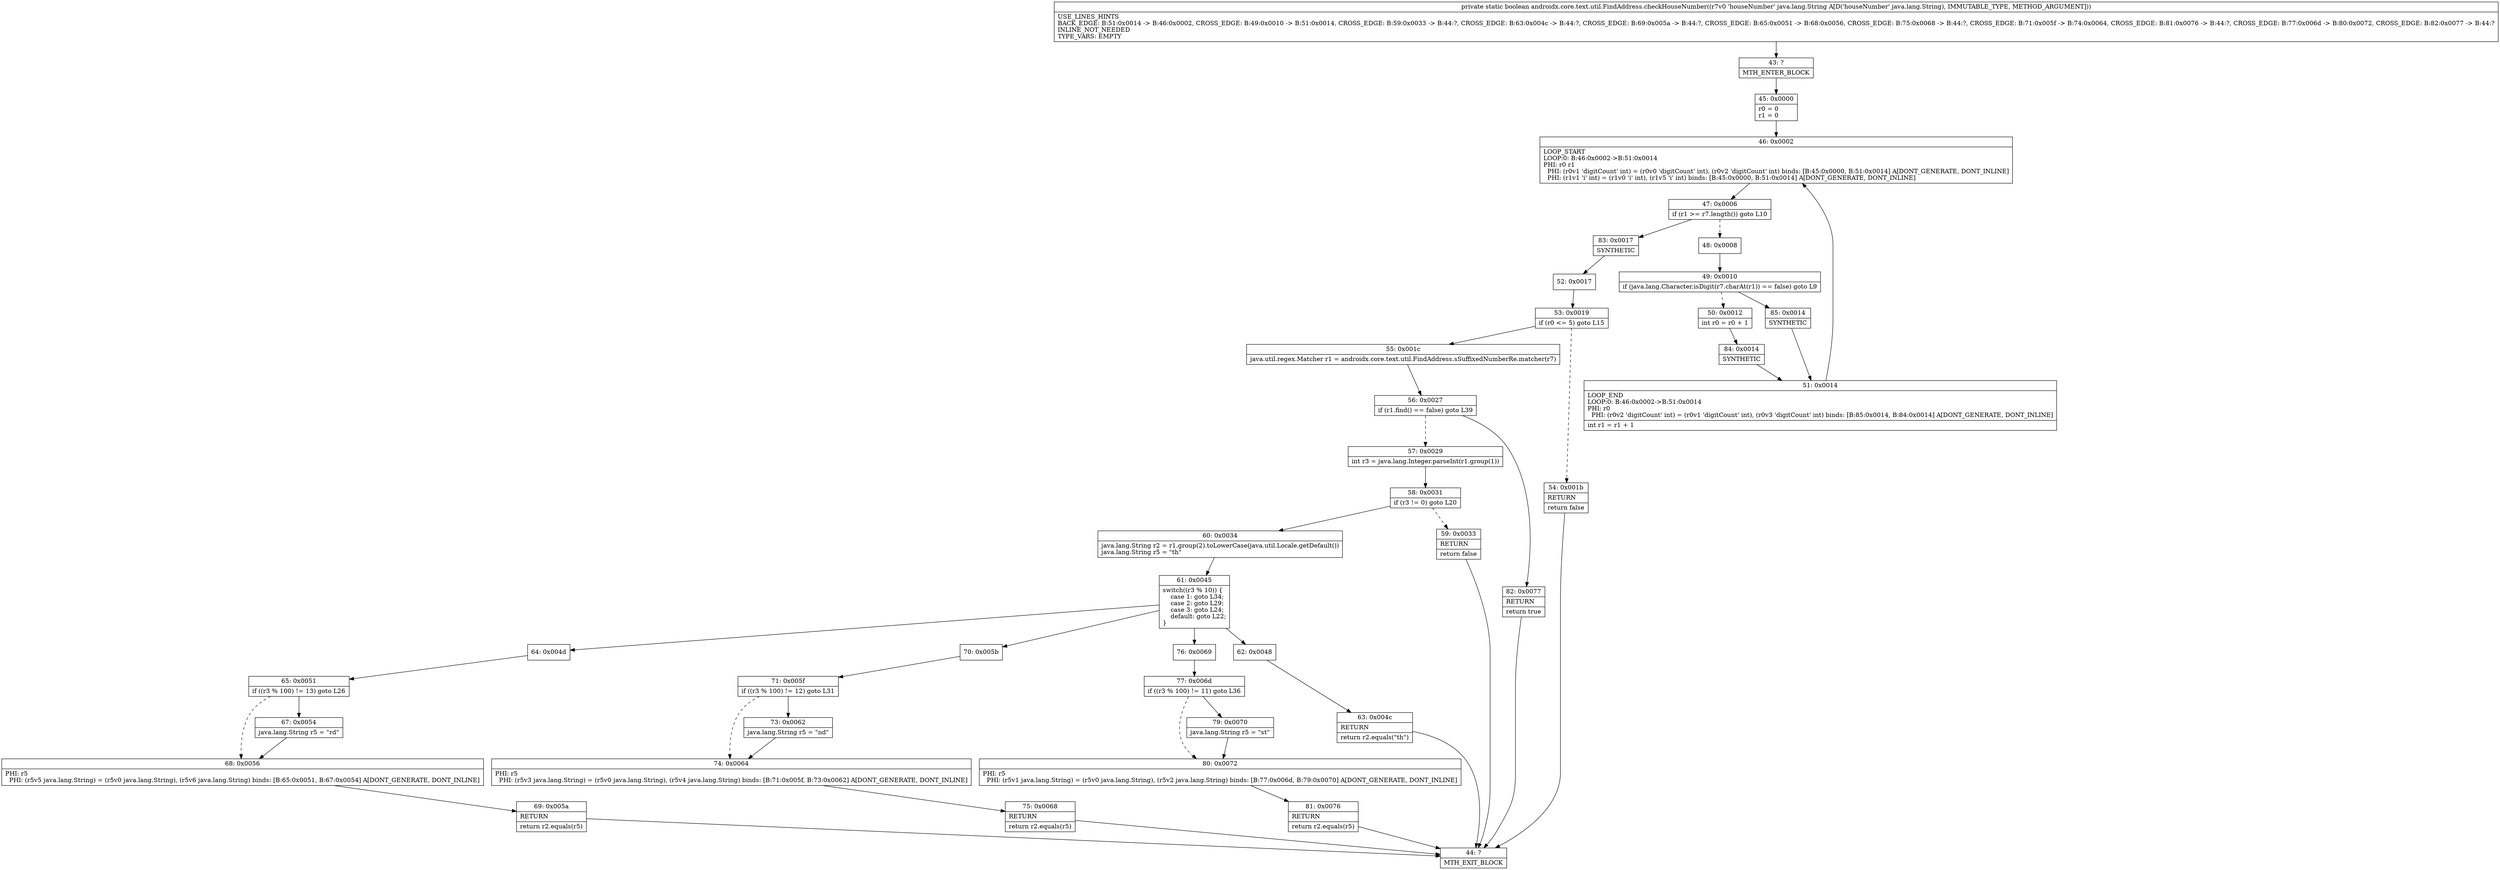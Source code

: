digraph "CFG forandroidx.core.text.util.FindAddress.checkHouseNumber(Ljava\/lang\/String;)Z" {
Node_43 [shape=record,label="{43\:\ ?|MTH_ENTER_BLOCK\l}"];
Node_45 [shape=record,label="{45\:\ 0x0000|r0 = 0\lr1 = 0\l}"];
Node_46 [shape=record,label="{46\:\ 0x0002|LOOP_START\lLOOP:0: B:46:0x0002\-\>B:51:0x0014\lPHI: r0 r1 \l  PHI: (r0v1 'digitCount' int) = (r0v0 'digitCount' int), (r0v2 'digitCount' int) binds: [B:45:0x0000, B:51:0x0014] A[DONT_GENERATE, DONT_INLINE]\l  PHI: (r1v1 'i' int) = (r1v0 'i' int), (r1v5 'i' int) binds: [B:45:0x0000, B:51:0x0014] A[DONT_GENERATE, DONT_INLINE]\l}"];
Node_47 [shape=record,label="{47\:\ 0x0006|if (r1 \>= r7.length()) goto L10\l}"];
Node_48 [shape=record,label="{48\:\ 0x0008}"];
Node_49 [shape=record,label="{49\:\ 0x0010|if (java.lang.Character.isDigit(r7.charAt(r1)) == false) goto L9\l}"];
Node_50 [shape=record,label="{50\:\ 0x0012|int r0 = r0 + 1\l}"];
Node_84 [shape=record,label="{84\:\ 0x0014|SYNTHETIC\l}"];
Node_51 [shape=record,label="{51\:\ 0x0014|LOOP_END\lLOOP:0: B:46:0x0002\-\>B:51:0x0014\lPHI: r0 \l  PHI: (r0v2 'digitCount' int) = (r0v1 'digitCount' int), (r0v3 'digitCount' int) binds: [B:85:0x0014, B:84:0x0014] A[DONT_GENERATE, DONT_INLINE]\l|int r1 = r1 + 1\l}"];
Node_85 [shape=record,label="{85\:\ 0x0014|SYNTHETIC\l}"];
Node_83 [shape=record,label="{83\:\ 0x0017|SYNTHETIC\l}"];
Node_52 [shape=record,label="{52\:\ 0x0017}"];
Node_53 [shape=record,label="{53\:\ 0x0019|if (r0 \<= 5) goto L15\l}"];
Node_54 [shape=record,label="{54\:\ 0x001b|RETURN\l|return false\l}"];
Node_44 [shape=record,label="{44\:\ ?|MTH_EXIT_BLOCK\l}"];
Node_55 [shape=record,label="{55\:\ 0x001c|java.util.regex.Matcher r1 = androidx.core.text.util.FindAddress.sSuffixedNumberRe.matcher(r7)\l}"];
Node_56 [shape=record,label="{56\:\ 0x0027|if (r1.find() == false) goto L39\l}"];
Node_57 [shape=record,label="{57\:\ 0x0029|int r3 = java.lang.Integer.parseInt(r1.group(1))\l}"];
Node_58 [shape=record,label="{58\:\ 0x0031|if (r3 != 0) goto L20\l}"];
Node_59 [shape=record,label="{59\:\ 0x0033|RETURN\l|return false\l}"];
Node_60 [shape=record,label="{60\:\ 0x0034|java.lang.String r2 = r1.group(2).toLowerCase(java.util.Locale.getDefault())\ljava.lang.String r5 = \"th\"\l}"];
Node_61 [shape=record,label="{61\:\ 0x0045|switch((r3 % 10)) \{\l    case 1: goto L34;\l    case 2: goto L29;\l    case 3: goto L24;\l    default: goto L22;\l\}\l}"];
Node_62 [shape=record,label="{62\:\ 0x0048}"];
Node_63 [shape=record,label="{63\:\ 0x004c|RETURN\l|return r2.equals(\"th\")\l}"];
Node_64 [shape=record,label="{64\:\ 0x004d}"];
Node_65 [shape=record,label="{65\:\ 0x0051|if ((r3 % 100) != 13) goto L26\l}"];
Node_67 [shape=record,label="{67\:\ 0x0054|java.lang.String r5 = \"rd\"\l}"];
Node_68 [shape=record,label="{68\:\ 0x0056|PHI: r5 \l  PHI: (r5v5 java.lang.String) = (r5v0 java.lang.String), (r5v6 java.lang.String) binds: [B:65:0x0051, B:67:0x0054] A[DONT_GENERATE, DONT_INLINE]\l}"];
Node_69 [shape=record,label="{69\:\ 0x005a|RETURN\l|return r2.equals(r5)\l}"];
Node_70 [shape=record,label="{70\:\ 0x005b}"];
Node_71 [shape=record,label="{71\:\ 0x005f|if ((r3 % 100) != 12) goto L31\l}"];
Node_73 [shape=record,label="{73\:\ 0x0062|java.lang.String r5 = \"nd\"\l}"];
Node_74 [shape=record,label="{74\:\ 0x0064|PHI: r5 \l  PHI: (r5v3 java.lang.String) = (r5v0 java.lang.String), (r5v4 java.lang.String) binds: [B:71:0x005f, B:73:0x0062] A[DONT_GENERATE, DONT_INLINE]\l}"];
Node_75 [shape=record,label="{75\:\ 0x0068|RETURN\l|return r2.equals(r5)\l}"];
Node_76 [shape=record,label="{76\:\ 0x0069}"];
Node_77 [shape=record,label="{77\:\ 0x006d|if ((r3 % 100) != 11) goto L36\l}"];
Node_79 [shape=record,label="{79\:\ 0x0070|java.lang.String r5 = \"st\"\l}"];
Node_80 [shape=record,label="{80\:\ 0x0072|PHI: r5 \l  PHI: (r5v1 java.lang.String) = (r5v0 java.lang.String), (r5v2 java.lang.String) binds: [B:77:0x006d, B:79:0x0070] A[DONT_GENERATE, DONT_INLINE]\l}"];
Node_81 [shape=record,label="{81\:\ 0x0076|RETURN\l|return r2.equals(r5)\l}"];
Node_82 [shape=record,label="{82\:\ 0x0077|RETURN\l|return true\l}"];
MethodNode[shape=record,label="{private static boolean androidx.core.text.util.FindAddress.checkHouseNumber((r7v0 'houseNumber' java.lang.String A[D('houseNumber' java.lang.String), IMMUTABLE_TYPE, METHOD_ARGUMENT]))  | USE_LINES_HINTS\lBACK_EDGE: B:51:0x0014 \-\> B:46:0x0002, CROSS_EDGE: B:49:0x0010 \-\> B:51:0x0014, CROSS_EDGE: B:59:0x0033 \-\> B:44:?, CROSS_EDGE: B:63:0x004c \-\> B:44:?, CROSS_EDGE: B:69:0x005a \-\> B:44:?, CROSS_EDGE: B:65:0x0051 \-\> B:68:0x0056, CROSS_EDGE: B:75:0x0068 \-\> B:44:?, CROSS_EDGE: B:71:0x005f \-\> B:74:0x0064, CROSS_EDGE: B:81:0x0076 \-\> B:44:?, CROSS_EDGE: B:77:0x006d \-\> B:80:0x0072, CROSS_EDGE: B:82:0x0077 \-\> B:44:?\lINLINE_NOT_NEEDED\lTYPE_VARS: EMPTY\l}"];
MethodNode -> Node_43;Node_43 -> Node_45;
Node_45 -> Node_46;
Node_46 -> Node_47;
Node_47 -> Node_48[style=dashed];
Node_47 -> Node_83;
Node_48 -> Node_49;
Node_49 -> Node_50[style=dashed];
Node_49 -> Node_85;
Node_50 -> Node_84;
Node_84 -> Node_51;
Node_51 -> Node_46;
Node_85 -> Node_51;
Node_83 -> Node_52;
Node_52 -> Node_53;
Node_53 -> Node_54[style=dashed];
Node_53 -> Node_55;
Node_54 -> Node_44;
Node_55 -> Node_56;
Node_56 -> Node_57[style=dashed];
Node_56 -> Node_82;
Node_57 -> Node_58;
Node_58 -> Node_59[style=dashed];
Node_58 -> Node_60;
Node_59 -> Node_44;
Node_60 -> Node_61;
Node_61 -> Node_62;
Node_61 -> Node_64;
Node_61 -> Node_70;
Node_61 -> Node_76;
Node_62 -> Node_63;
Node_63 -> Node_44;
Node_64 -> Node_65;
Node_65 -> Node_67;
Node_65 -> Node_68[style=dashed];
Node_67 -> Node_68;
Node_68 -> Node_69;
Node_69 -> Node_44;
Node_70 -> Node_71;
Node_71 -> Node_73;
Node_71 -> Node_74[style=dashed];
Node_73 -> Node_74;
Node_74 -> Node_75;
Node_75 -> Node_44;
Node_76 -> Node_77;
Node_77 -> Node_79;
Node_77 -> Node_80[style=dashed];
Node_79 -> Node_80;
Node_80 -> Node_81;
Node_81 -> Node_44;
Node_82 -> Node_44;
}

